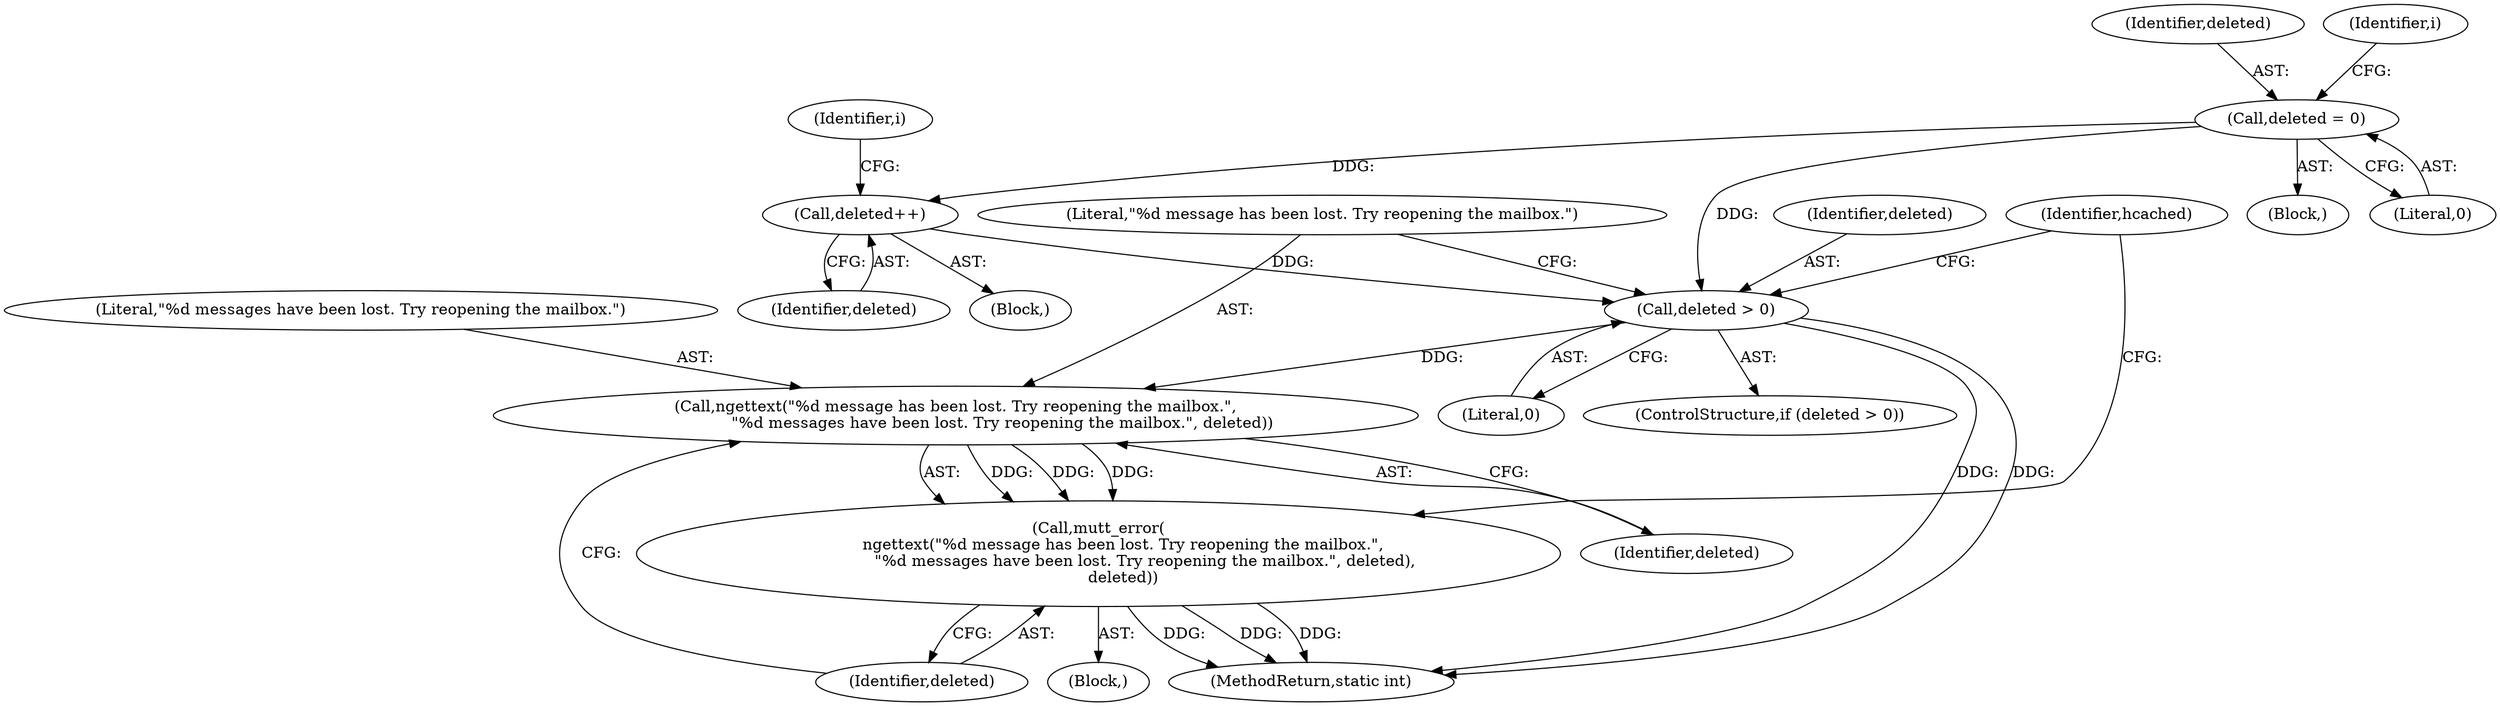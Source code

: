 digraph "0_neomutt_9bfab35522301794483f8f9ed60820bdec9be59e_1@API" {
"1000293" [label="(Call,deleted > 0)"];
"1000290" [label="(Call,deleted++)"];
"1000260" [label="(Call,deleted = 0)"];
"1000298" [label="(Call,ngettext(\"%d message has been lost. Try reopening the mailbox.\",\n                   \"%d messages have been lost. Try reopening the mailbox.\", deleted))"];
"1000297" [label="(Call,mutt_error(\n          ngettext(\"%d message has been lost. Try reopening the mailbox.\",\n                   \"%d messages have been lost. Try reopening the mailbox.\", deleted),\n          deleted))"];
"1000613" [label="(MethodReturn,static int)"];
"1000300" [label="(Literal,\"%d messages have been lost. Try reopening the mailbox.\")"];
"1000295" [label="(Literal,0)"];
"1000261" [label="(Identifier,deleted)"];
"1000302" [label="(Identifier,deleted)"];
"1000294" [label="(Identifier,deleted)"];
"1000280" [label="(Block,)"];
"1000297" [label="(Call,mutt_error(\n          ngettext(\"%d message has been lost. Try reopening the mailbox.\",\n                   \"%d messages have been lost. Try reopening the mailbox.\", deleted),\n          deleted))"];
"1000256" [label="(Block,)"];
"1000296" [label="(Block,)"];
"1000291" [label="(Identifier,deleted)"];
"1000292" [label="(ControlStructure,if (deleted > 0))"];
"1000264" [label="(Identifier,i)"];
"1000299" [label="(Literal,\"%d message has been lost. Try reopening the mailbox.\")"];
"1000290" [label="(Call,deleted++)"];
"1000262" [label="(Literal,0)"];
"1000260" [label="(Call,deleted = 0)"];
"1000305" [label="(Identifier,hcached)"];
"1000301" [label="(Identifier,deleted)"];
"1000267" [label="(Identifier,i)"];
"1000298" [label="(Call,ngettext(\"%d message has been lost. Try reopening the mailbox.\",\n                   \"%d messages have been lost. Try reopening the mailbox.\", deleted))"];
"1000293" [label="(Call,deleted > 0)"];
"1000293" -> "1000292"  [label="AST: "];
"1000293" -> "1000295"  [label="CFG: "];
"1000294" -> "1000293"  [label="AST: "];
"1000295" -> "1000293"  [label="AST: "];
"1000299" -> "1000293"  [label="CFG: "];
"1000305" -> "1000293"  [label="CFG: "];
"1000293" -> "1000613"  [label="DDG: "];
"1000293" -> "1000613"  [label="DDG: "];
"1000290" -> "1000293"  [label="DDG: "];
"1000260" -> "1000293"  [label="DDG: "];
"1000293" -> "1000298"  [label="DDG: "];
"1000290" -> "1000280"  [label="AST: "];
"1000290" -> "1000291"  [label="CFG: "];
"1000291" -> "1000290"  [label="AST: "];
"1000267" -> "1000290"  [label="CFG: "];
"1000260" -> "1000290"  [label="DDG: "];
"1000260" -> "1000256"  [label="AST: "];
"1000260" -> "1000262"  [label="CFG: "];
"1000261" -> "1000260"  [label="AST: "];
"1000262" -> "1000260"  [label="AST: "];
"1000264" -> "1000260"  [label="CFG: "];
"1000298" -> "1000297"  [label="AST: "];
"1000298" -> "1000301"  [label="CFG: "];
"1000299" -> "1000298"  [label="AST: "];
"1000300" -> "1000298"  [label="AST: "];
"1000301" -> "1000298"  [label="AST: "];
"1000302" -> "1000298"  [label="CFG: "];
"1000298" -> "1000297"  [label="DDG: "];
"1000298" -> "1000297"  [label="DDG: "];
"1000298" -> "1000297"  [label="DDG: "];
"1000297" -> "1000296"  [label="AST: "];
"1000297" -> "1000302"  [label="CFG: "];
"1000302" -> "1000297"  [label="AST: "];
"1000305" -> "1000297"  [label="CFG: "];
"1000297" -> "1000613"  [label="DDG: "];
"1000297" -> "1000613"  [label="DDG: "];
"1000297" -> "1000613"  [label="DDG: "];
}
